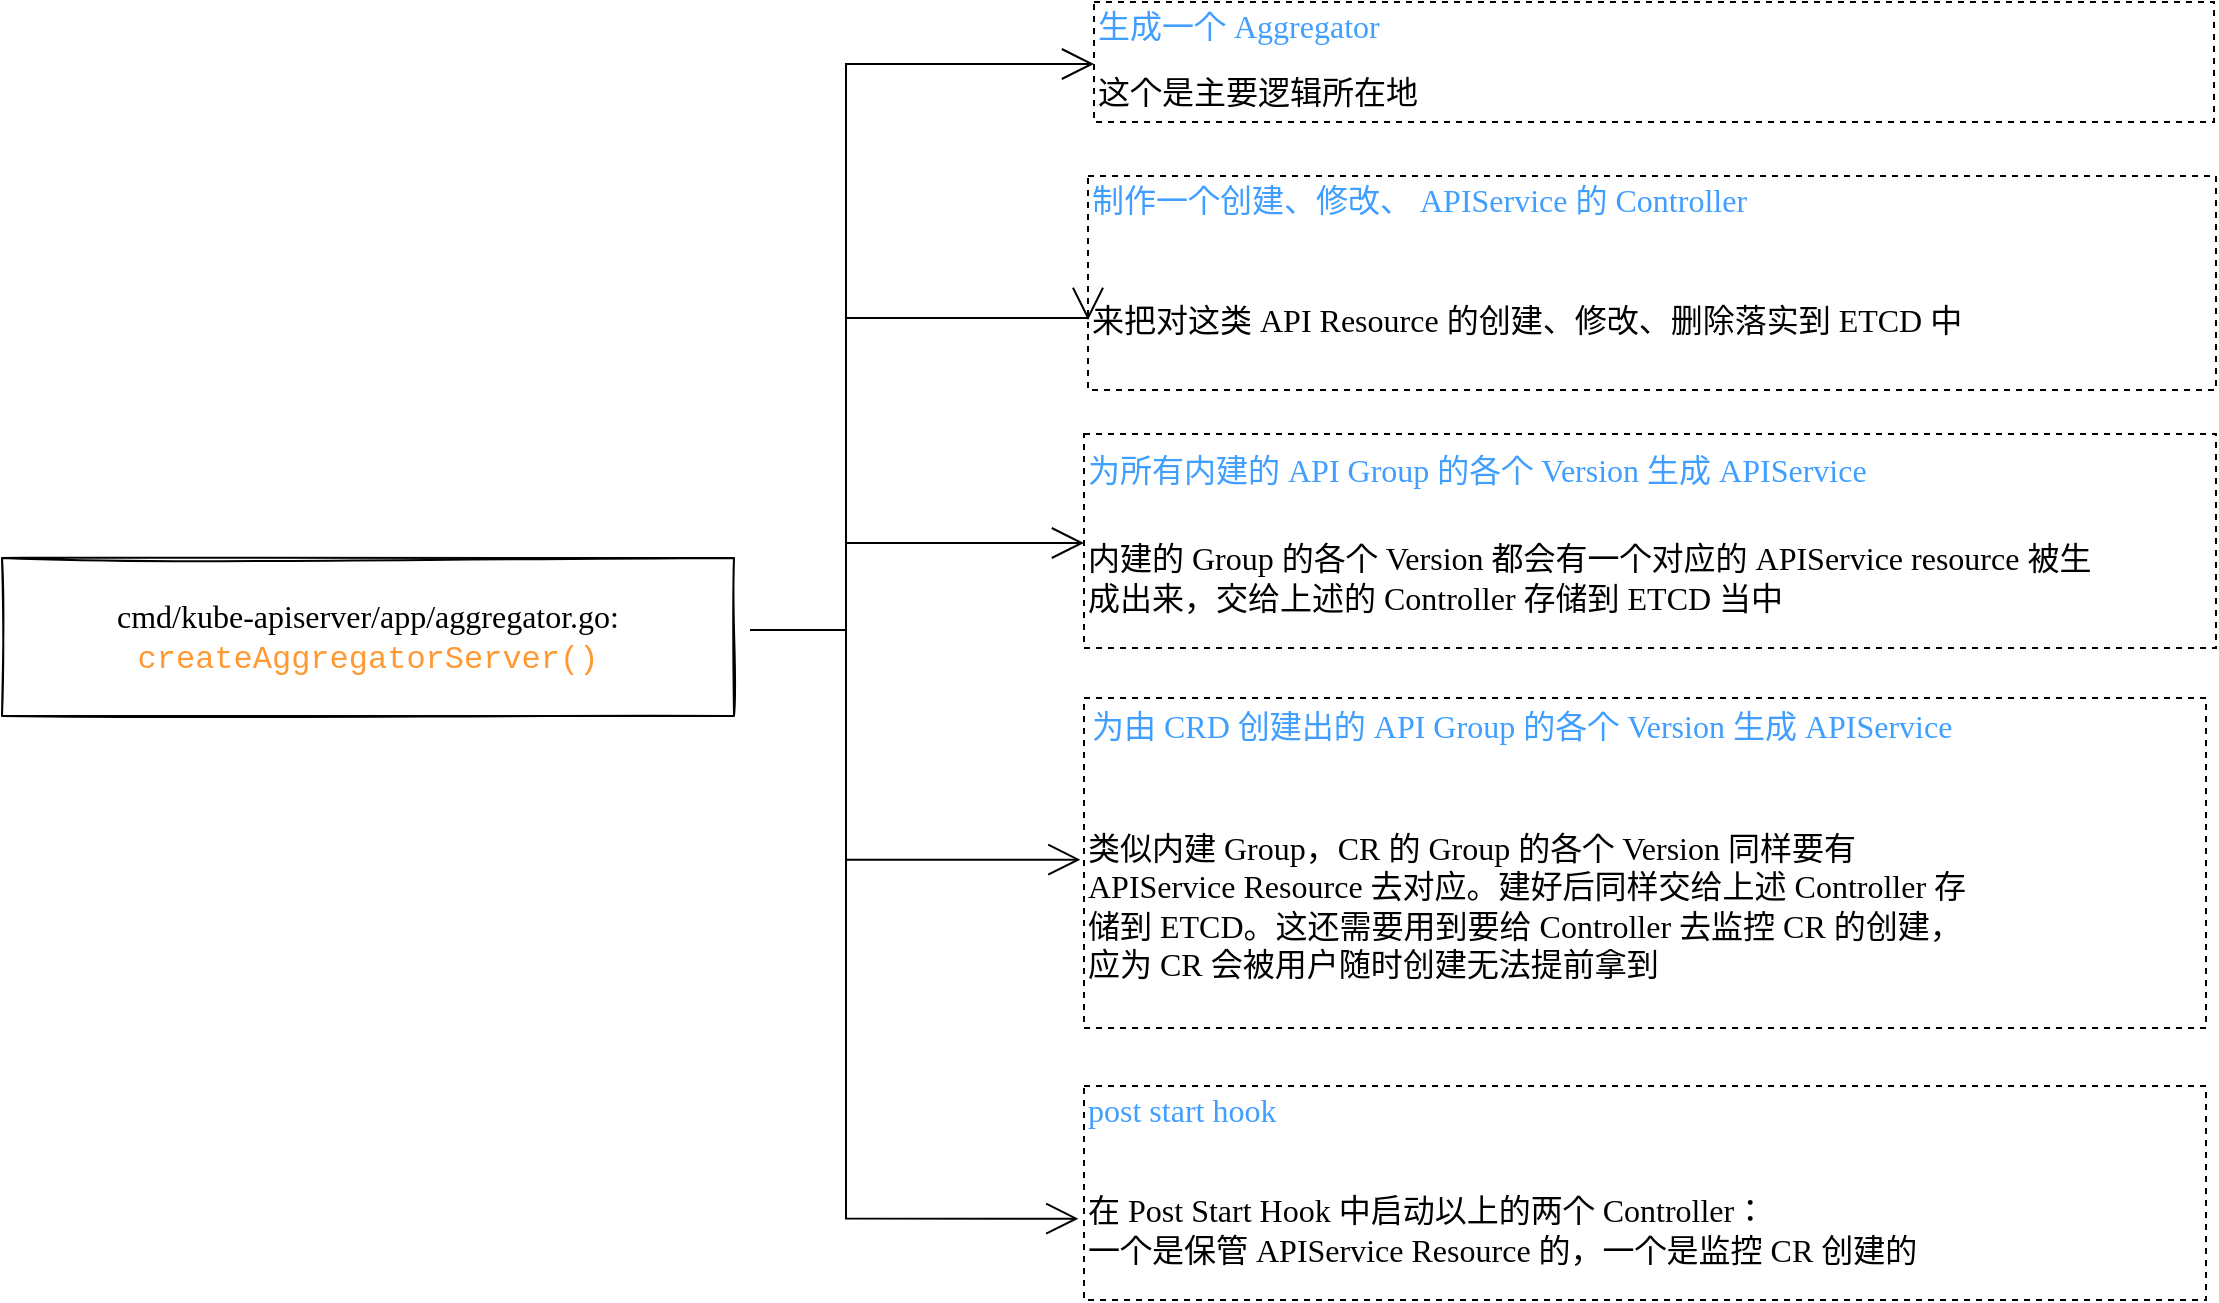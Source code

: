 <mxfile>
    <diagram id="xyFVksFQk4mhZxvsl8o6" name="第 1 页">
        <mxGraphModel dx="2537" dy="1227" grid="0" gridSize="10" guides="1" tooltips="1" connect="1" arrows="1" fold="1" page="0" pageScale="1" pageWidth="827" pageHeight="1169" math="0" shadow="0">
            <root>
                <mxCell id="0"/>
                <mxCell id="1" parent="0"/>
                <mxCell id="4" style="edgeStyle=orthogonalEdgeStyle;rounded=0;sketch=0;hachureGap=4;orthogonalLoop=1;jettySize=auto;html=1;entryX=0;entryY=0.25;entryDx=0;entryDy=0;fontFamily=Lucida Console;fontSize=16;fontColor=#000000;endArrow=open;startSize=14;endSize=14;sourcePerimeterSpacing=8;targetPerimeterSpacing=8;" parent="1" source="6" target="12" edge="1">
                    <mxGeometry relative="1" as="geometry">
                        <Array as="points">
                            <mxPoint x="224" y="-22"/>
                            <mxPoint x="224" y="-65"/>
                        </Array>
                    </mxGeometry>
                </mxCell>
                <mxCell id="33" style="edgeStyle=orthogonalEdgeStyle;rounded=0;sketch=0;hachureGap=4;orthogonalLoop=1;jettySize=auto;html=1;entryX=-0.005;entryY=0.419;entryDx=0;entryDy=0;fontFamily=Lucida Console;fontSize=16;endArrow=open;startSize=14;endSize=14;sourcePerimeterSpacing=8;targetPerimeterSpacing=8;entryPerimeter=0;" parent="1" source="6" target="16" edge="1">
                    <mxGeometry relative="1" as="geometry">
                        <Array as="points">
                            <mxPoint x="224" y="-22"/>
                            <mxPoint x="224" y="272"/>
                        </Array>
                    </mxGeometry>
                </mxCell>
                <mxCell id="34" style="edgeStyle=orthogonalEdgeStyle;rounded=0;sketch=0;hachureGap=4;orthogonalLoop=1;jettySize=auto;html=1;entryX=0;entryY=0.5;entryDx=0;entryDy=0;fontFamily=Lucida Console;fontSize=16;endArrow=open;startSize=14;endSize=14;sourcePerimeterSpacing=8;targetPerimeterSpacing=8;" parent="1" source="6" target="9" edge="1">
                    <mxGeometry relative="1" as="geometry">
                        <Array as="points">
                            <mxPoint x="224" y="-22"/>
                            <mxPoint x="224" y="-178"/>
                        </Array>
                    </mxGeometry>
                </mxCell>
                <mxCell id="37" style="edgeStyle=orthogonalEdgeStyle;rounded=0;sketch=0;hachureGap=4;orthogonalLoop=1;jettySize=auto;html=1;fontFamily=Lucida Console;fontSize=16;endArrow=open;startSize=14;endSize=14;sourcePerimeterSpacing=8;targetPerimeterSpacing=8;" parent="1" source="6" edge="1">
                    <mxGeometry relative="1" as="geometry">
                        <Array as="points">
                            <mxPoint x="224" y="-22"/>
                            <mxPoint x="224" y="-305"/>
                            <mxPoint x="348" y="-305"/>
                        </Array>
                        <mxPoint x="348" y="-305" as="targetPoint"/>
                    </mxGeometry>
                </mxCell>
                <mxCell id="41" style="edgeStyle=orthogonalEdgeStyle;rounded=0;sketch=0;hachureGap=4;orthogonalLoop=1;jettySize=auto;html=1;entryX=-0.004;entryY=0.305;entryDx=0;entryDy=0;entryPerimeter=0;fontFamily=Lucida Console;fontSize=16;endArrow=open;startSize=14;endSize=14;sourcePerimeterSpacing=8;targetPerimeterSpacing=8;" edge="1" parent="1" source="6" target="13">
                    <mxGeometry relative="1" as="geometry">
                        <Array as="points">
                            <mxPoint x="224" y="-22"/>
                            <mxPoint x="224" y="93"/>
                        </Array>
                    </mxGeometry>
                </mxCell>
                <mxCell id="6" value="&lt;span style=&quot;background-color: rgb(255 , 255 , 255)&quot;&gt;cmd/kube-apiserver/app/aggregator.go:&lt;br style=&quot;font-size: 16px&quot;&gt;&lt;font color=&quot;#ff9933&quot; face=&quot;jetbrains mono, consolas, courier new, monospace&quot;&gt;createAggregatorServer()&lt;/font&gt;&lt;br&gt;&lt;/span&gt;" style="rounded=0;whiteSpace=wrap;html=1;sketch=1;hachureGap=4;fontFamily=Lucida Console;fontSize=16;" parent="1" vertex="1">
                    <mxGeometry x="-198" y="-58" width="366" height="79" as="geometry"/>
                </mxCell>
                <mxCell id="7" value="" style="group;strokeColor=default;dashed=1;" parent="1" vertex="1" connectable="0">
                    <mxGeometry x="345" y="-249" width="564" height="107" as="geometry"/>
                </mxCell>
                <mxCell id="8" value="制作一个创建、修改、 APIService 的 Controller" style="text;strokeColor=none;fillColor=none;html=1;align=left;verticalAlign=middle;whiteSpace=wrap;rounded=0;sketch=1;hachureGap=4;fontFamily=Lucida Console;fontSize=16;fontColor=#409EFF;" parent="7" vertex="1">
                    <mxGeometry width="564" height="24" as="geometry"/>
                </mxCell>
                <mxCell id="9" value="来把对这类 API Resource 的创建、修改、删除落实到 ETCD 中" style="text;strokeColor=none;fillColor=none;html=1;align=left;verticalAlign=middle;whiteSpace=wrap;rounded=0;sketch=1;hachureGap=4;fontFamily=Lucida Console;fontSize=16;fontColor=#000000;" parent="7" vertex="1">
                    <mxGeometry y="37" width="562.883" height="70" as="geometry"/>
                </mxCell>
                <mxCell id="10" value="" style="group;strokeColor=default;dashed=1;" parent="1" vertex="1" connectable="0">
                    <mxGeometry x="343" y="-120" width="566" height="107" as="geometry"/>
                </mxCell>
                <mxCell id="11" value="为所有内建的 API Group 的各个 Version 生成 APIService" style="text;strokeColor=none;fillColor=none;html=1;align=left;verticalAlign=middle;whiteSpace=wrap;rounded=0;sketch=0;hachureGap=4;fontFamily=Lucida Console;fontSize=16;fontColor=#409EFF;" parent="10" vertex="1">
                    <mxGeometry width="566" height="35" as="geometry"/>
                </mxCell>
                <mxCell id="12" value="内建的 Group 的各个 Version 都会有一个对应的 APIService resource 被生成出来，交给上述的 Controller 存储到 ETCD 当中" style="text;strokeColor=none;fillColor=none;html=1;align=left;verticalAlign=middle;whiteSpace=wrap;rounded=0;sketch=1;hachureGap=4;fontFamily=Lucida Console;fontSize=16;fontColor=#000000;" parent="10" vertex="1">
                    <mxGeometry y="37" width="510.532" height="70" as="geometry"/>
                </mxCell>
                <mxCell id="14" value="" style="group;strokeColor=default;dashed=1;" parent="1" vertex="1" connectable="0">
                    <mxGeometry x="343" y="206" width="561" height="107" as="geometry"/>
                </mxCell>
                <mxCell id="15" value="post start hook" style="text;strokeColor=none;fillColor=none;html=1;align=left;verticalAlign=middle;whiteSpace=wrap;rounded=0;sketch=1;hachureGap=4;fontFamily=Lucida Console;fontSize=16;fontColor=#409EFF;" parent="14" vertex="1">
                    <mxGeometry width="442.829" height="24" as="geometry"/>
                </mxCell>
                <mxCell id="16" value="在 Post Start Hook 中启动以上的两个 Controller：&lt;br&gt;一个是保管 APIService Resource 的，一个是监控 CR 创建的" style="text;strokeColor=none;fillColor=none;html=1;align=left;verticalAlign=middle;whiteSpace=wrap;rounded=0;sketch=1;hachureGap=4;fontFamily=Lucida Console;fontSize=16;fontColor=#000000;" parent="14" vertex="1">
                    <mxGeometry y="37" width="561" height="70" as="geometry"/>
                </mxCell>
                <mxCell id="23" value="" style="group;strokeColor=default;dashed=1;" parent="1" vertex="1" connectable="0">
                    <mxGeometry x="343" y="12" width="561" height="165" as="geometry"/>
                </mxCell>
                <mxCell id="13" value="类似内建 Group，CR 的 Group 的各个 Version 同样要有 APIService Resource 去对应。建好后同样交给上述 Controller 存储到 ETCD。这还需要用到要给 Controller 去监控 CR 的创建，应为 CR 会被用户随时创建无法提前拿到" style="text;strokeColor=none;fillColor=none;html=1;align=left;verticalAlign=middle;whiteSpace=wrap;rounded=0;sketch=1;hachureGap=4;fontFamily=Lucida Console;fontSize=16;fontColor=#000000;" parent="23" vertex="1">
                    <mxGeometry y="43.921" width="451" height="121.079" as="geometry"/>
                </mxCell>
                <mxCell id="22" value="为由 CRD 创建出的 API Group 的各个 Version 生成 APIService" style="text;strokeColor=none;fillColor=none;html=1;align=left;verticalAlign=middle;whiteSpace=wrap;rounded=0;sketch=0;hachureGap=4;fontFamily=Lucida Console;fontSize=16;fontColor=#409EFF;" parent="23" vertex="1">
                    <mxGeometry x="2" width="559" height="28.49" as="geometry"/>
                </mxCell>
                <mxCell id="40" value="" style="group;strokeColor=default;dashed=1;" vertex="1" connectable="0" parent="1">
                    <mxGeometry x="348" y="-336" width="560" height="60" as="geometry"/>
                </mxCell>
                <mxCell id="19" value="生成一个 Aggregator" style="text;strokeColor=none;fillColor=none;html=1;align=left;verticalAlign=middle;whiteSpace=wrap;rounded=0;sketch=1;hachureGap=4;fontFamily=Lucida Console;fontSize=16;fontColor=#409EFF;" parent="40" vertex="1">
                    <mxGeometry width="520.219" height="24" as="geometry"/>
                </mxCell>
                <mxCell id="39" value="这个是主要逻辑所在地" style="text;strokeColor=none;fillColor=none;html=1;align=left;verticalAlign=middle;whiteSpace=wrap;rounded=0;sketch=1;hachureGap=4;fontFamily=Lucida Console;fontSize=16;" vertex="1" parent="40">
                    <mxGeometry y="30" width="560" height="30" as="geometry"/>
                </mxCell>
            </root>
        </mxGraphModel>
    </diagram>
</mxfile>